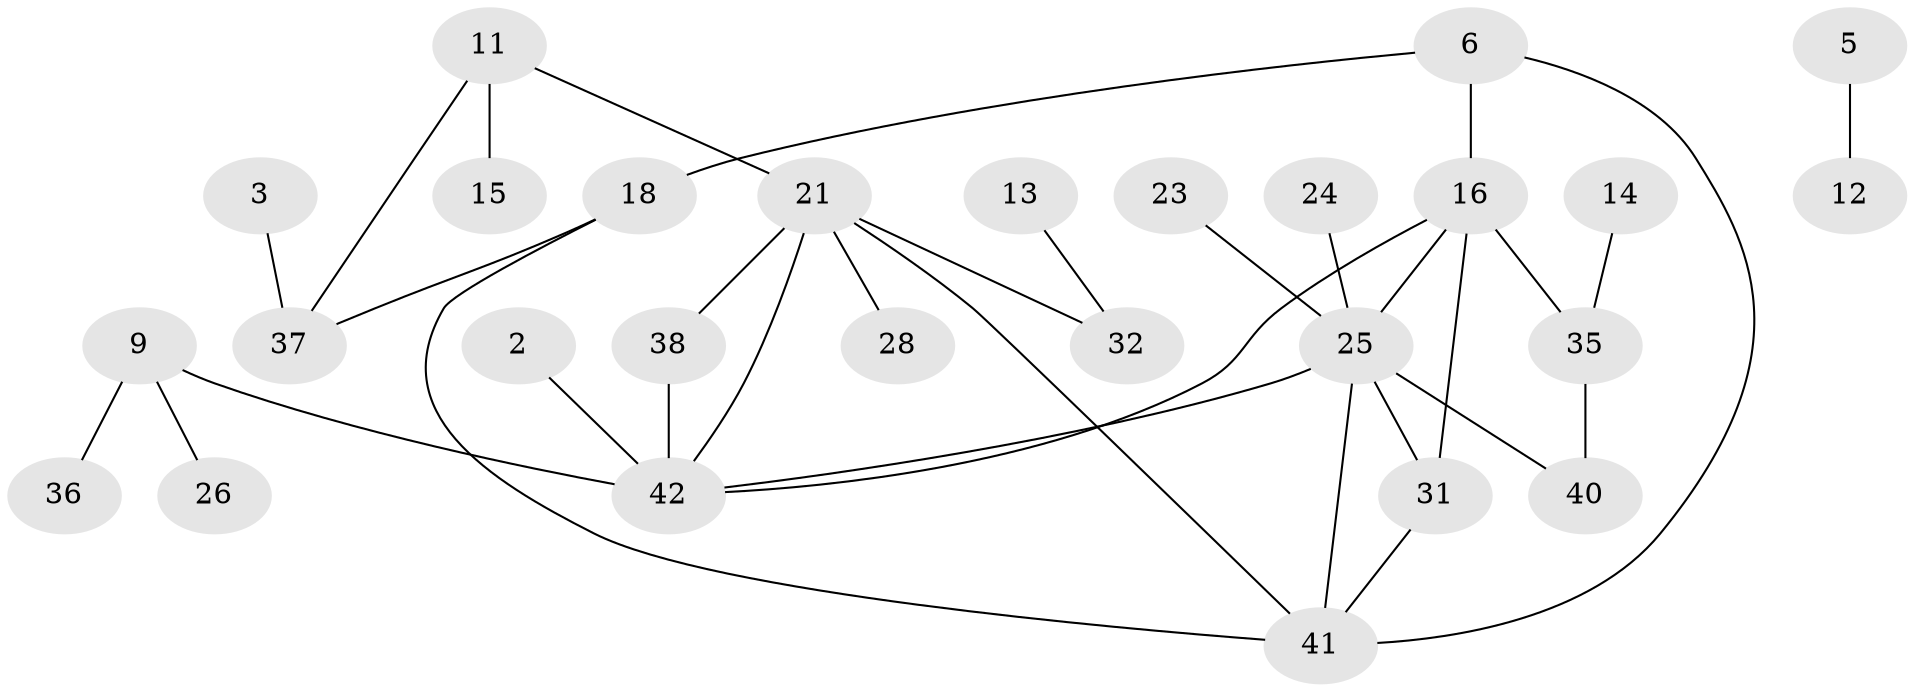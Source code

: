 // original degree distribution, {2: 0.27380952380952384, 1: 0.2857142857142857, 5: 0.03571428571428571, 0: 0.16666666666666666, 3: 0.14285714285714285, 6: 0.011904761904761904, 4: 0.07142857142857142, 7: 0.011904761904761904}
// Generated by graph-tools (version 1.1) at 2025/00/03/09/25 03:00:45]
// undirected, 27 vertices, 34 edges
graph export_dot {
graph [start="1"]
  node [color=gray90,style=filled];
  2;
  3;
  5;
  6;
  9;
  11;
  12;
  13;
  14;
  15;
  16;
  18;
  21;
  23;
  24;
  25;
  26;
  28;
  31;
  32;
  35;
  36;
  37;
  38;
  40;
  41;
  42;
  2 -- 42 [weight=1.0];
  3 -- 37 [weight=1.0];
  5 -- 12 [weight=1.0];
  6 -- 16 [weight=1.0];
  6 -- 18 [weight=1.0];
  6 -- 41 [weight=1.0];
  9 -- 26 [weight=1.0];
  9 -- 36 [weight=1.0];
  9 -- 42 [weight=2.0];
  11 -- 15 [weight=1.0];
  11 -- 21 [weight=1.0];
  11 -- 37 [weight=1.0];
  13 -- 32 [weight=1.0];
  14 -- 35 [weight=1.0];
  16 -- 25 [weight=1.0];
  16 -- 31 [weight=1.0];
  16 -- 35 [weight=2.0];
  16 -- 42 [weight=1.0];
  18 -- 37 [weight=1.0];
  18 -- 41 [weight=1.0];
  21 -- 28 [weight=1.0];
  21 -- 32 [weight=1.0];
  21 -- 38 [weight=1.0];
  21 -- 41 [weight=1.0];
  21 -- 42 [weight=1.0];
  23 -- 25 [weight=1.0];
  24 -- 25 [weight=1.0];
  25 -- 31 [weight=1.0];
  25 -- 40 [weight=1.0];
  25 -- 41 [weight=2.0];
  25 -- 42 [weight=1.0];
  31 -- 41 [weight=1.0];
  35 -- 40 [weight=1.0];
  38 -- 42 [weight=1.0];
}
